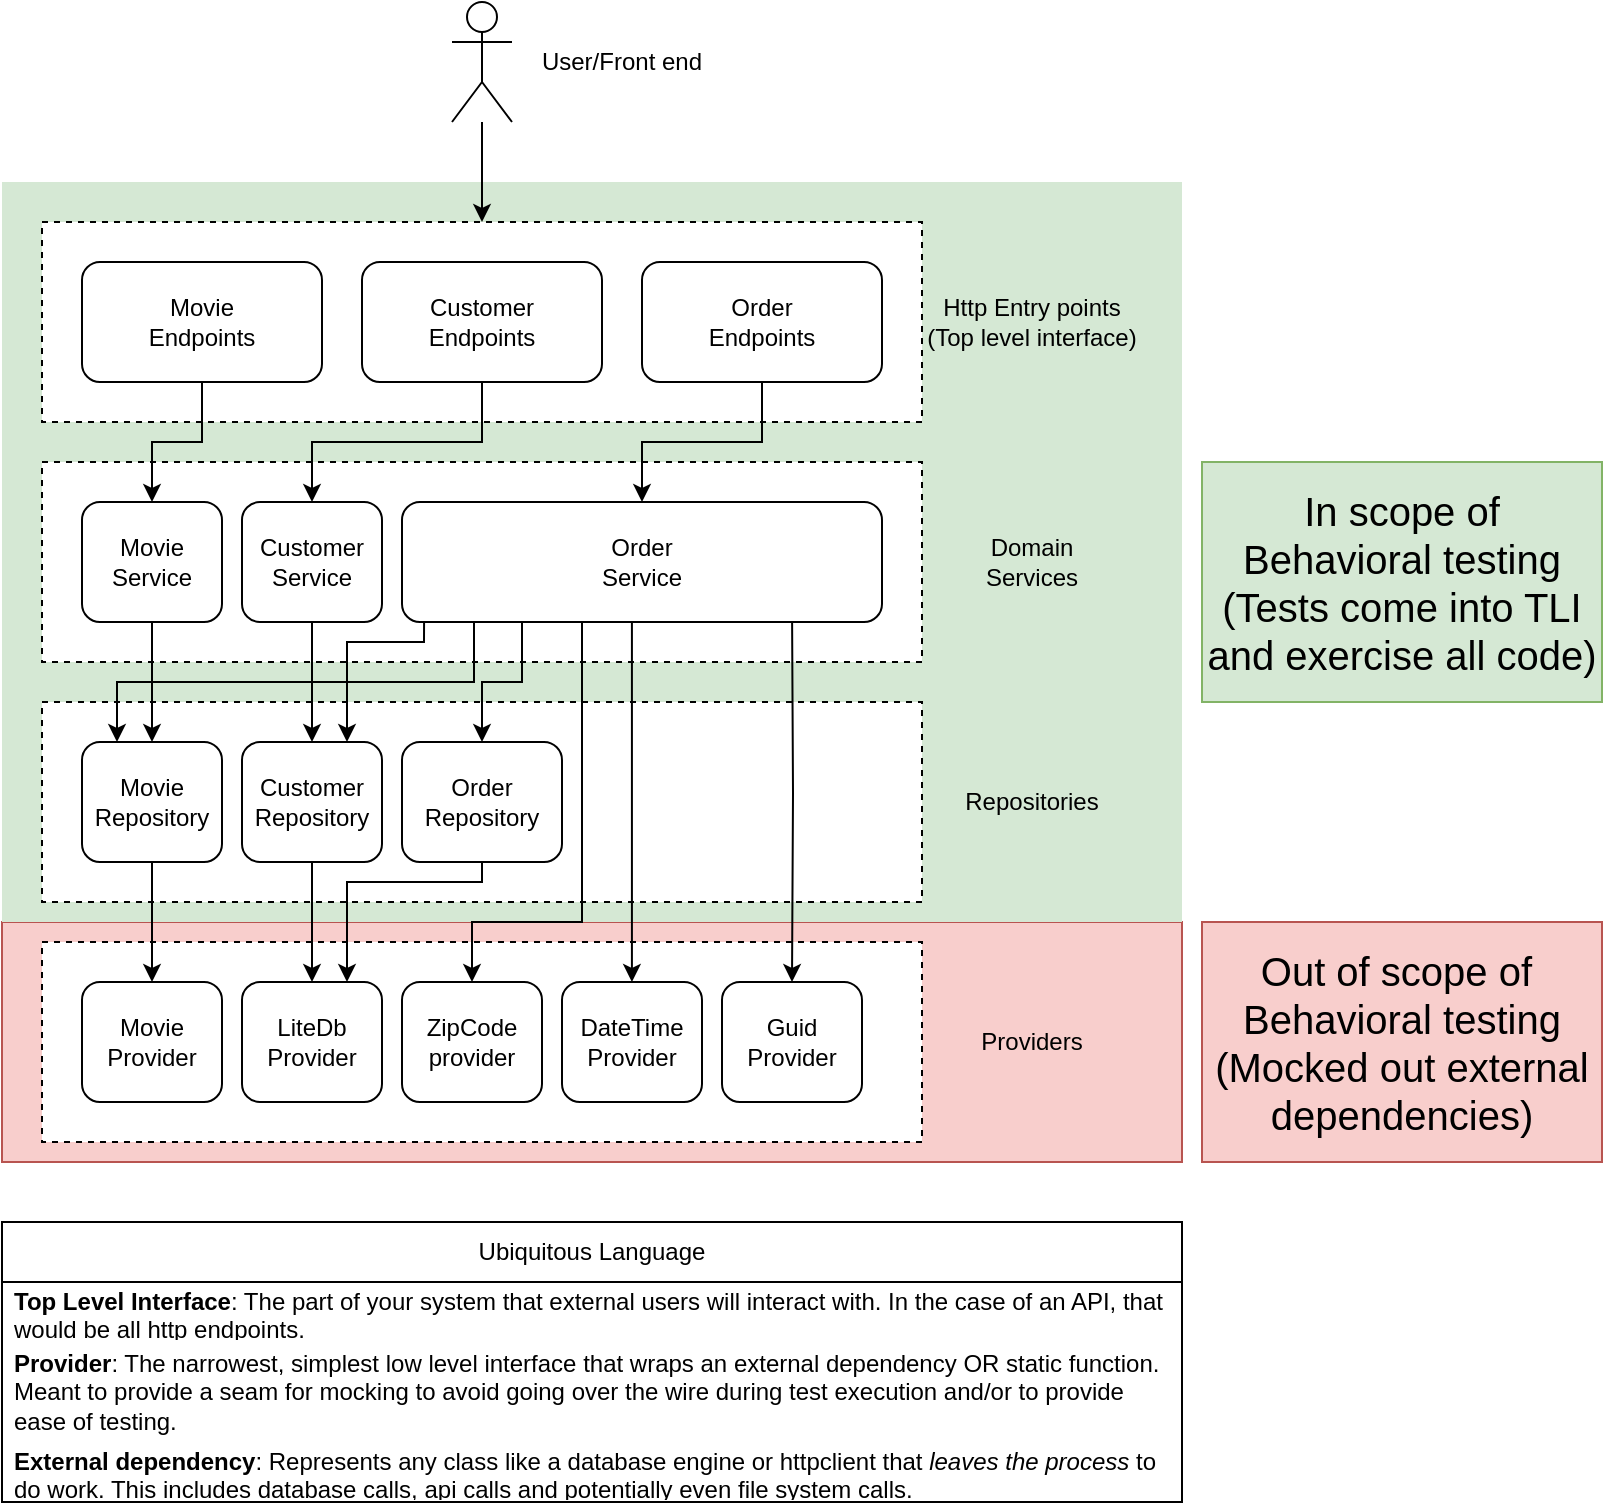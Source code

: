 <mxfile version="21.7.5" type="device">
  <diagram name="Page-1" id="IoPpHK88d9tb8Y8sXk49">
    <mxGraphModel dx="1098" dy="828" grid="1" gridSize="10" guides="1" tooltips="1" connect="1" arrows="1" fold="1" page="1" pageScale="1" pageWidth="850" pageHeight="1100" math="0" shadow="0">
      <root>
        <mxCell id="0" />
        <mxCell id="1" parent="0" />
        <mxCell id="Hkp_8zU4-oMT6j2YoIgF-39" value="" style="rounded=0;whiteSpace=wrap;html=1;fillColor=#f8cecc;strokeColor=#b85450;" parent="1" vertex="1">
          <mxGeometry x="20" y="470" width="590" height="120" as="geometry" />
        </mxCell>
        <mxCell id="Hkp_8zU4-oMT6j2YoIgF-38" value="" style="rounded=0;whiteSpace=wrap;html=1;fillColor=#d5e8d4;strokeColor=none;" parent="1" vertex="1">
          <mxGeometry x="20" y="100" width="590" height="370" as="geometry" />
        </mxCell>
        <mxCell id="Hkp_8zU4-oMT6j2YoIgF-25" value="" style="rounded=0;whiteSpace=wrap;html=1;dashed=1;" parent="1" vertex="1">
          <mxGeometry x="40" y="480" width="440" height="100" as="geometry" />
        </mxCell>
        <mxCell id="Hkp_8zU4-oMT6j2YoIgF-12" value="" style="rounded=0;whiteSpace=wrap;html=1;dashed=1;" parent="1" vertex="1">
          <mxGeometry x="40" y="240" width="440" height="100" as="geometry" />
        </mxCell>
        <mxCell id="Hkp_8zU4-oMT6j2YoIgF-14" value="" style="rounded=0;whiteSpace=wrap;html=1;dashed=1;" parent="1" vertex="1">
          <mxGeometry x="40" y="360" width="440" height="100" as="geometry" />
        </mxCell>
        <mxCell id="Hkp_8zU4-oMT6j2YoIgF-4" value="" style="rounded=0;whiteSpace=wrap;html=1;dashed=1;" parent="1" vertex="1">
          <mxGeometry x="40" y="120" width="440" height="100" as="geometry" />
        </mxCell>
        <mxCell id="LZtieASuyHuKORmjC_yA-2" value="" style="edgeStyle=orthogonalEdgeStyle;rounded=0;orthogonalLoop=1;jettySize=auto;html=1;entryX=0.5;entryY=0;entryDx=0;entryDy=0;" parent="1" source="Hkp_8zU4-oMT6j2YoIgF-1" target="Hkp_8zU4-oMT6j2YoIgF-9" edge="1">
          <mxGeometry relative="1" as="geometry" />
        </mxCell>
        <mxCell id="Hkp_8zU4-oMT6j2YoIgF-1" value="Customer&lt;br&gt;Endpoints" style="rounded=1;whiteSpace=wrap;html=1;" parent="1" vertex="1">
          <mxGeometry x="200" y="140" width="120" height="60" as="geometry" />
        </mxCell>
        <mxCell id="LZtieASuyHuKORmjC_yA-1" value="" style="edgeStyle=orthogonalEdgeStyle;rounded=0;orthogonalLoop=1;jettySize=auto;html=1;" parent="1" source="Hkp_8zU4-oMT6j2YoIgF-2" target="Hkp_8zU4-oMT6j2YoIgF-10" edge="1">
          <mxGeometry relative="1" as="geometry" />
        </mxCell>
        <mxCell id="Hkp_8zU4-oMT6j2YoIgF-2" value="Movie&lt;br&gt;Endpoints" style="rounded=1;whiteSpace=wrap;html=1;" parent="1" vertex="1">
          <mxGeometry x="60" y="140" width="120" height="60" as="geometry" />
        </mxCell>
        <mxCell id="LZtieASuyHuKORmjC_yA-3" value="" style="edgeStyle=orthogonalEdgeStyle;rounded=0;orthogonalLoop=1;jettySize=auto;html=1;" parent="1" source="Hkp_8zU4-oMT6j2YoIgF-3" target="Hkp_8zU4-oMT6j2YoIgF-11" edge="1">
          <mxGeometry relative="1" as="geometry" />
        </mxCell>
        <mxCell id="Hkp_8zU4-oMT6j2YoIgF-3" value="Order&lt;br&gt;Endpoints" style="rounded=1;whiteSpace=wrap;html=1;" parent="1" vertex="1">
          <mxGeometry x="340" y="140" width="120" height="60" as="geometry" />
        </mxCell>
        <mxCell id="Hkp_8zU4-oMT6j2YoIgF-7" value="" style="edgeStyle=orthogonalEdgeStyle;rounded=0;orthogonalLoop=1;jettySize=auto;html=1;" parent="1" source="Hkp_8zU4-oMT6j2YoIgF-5" edge="1">
          <mxGeometry relative="1" as="geometry">
            <mxPoint x="260" y="120" as="targetPoint" />
          </mxGeometry>
        </mxCell>
        <mxCell id="Hkp_8zU4-oMT6j2YoIgF-5" value="" style="shape=umlActor;verticalLabelPosition=bottom;verticalAlign=top;html=1;outlineConnect=0;" parent="1" vertex="1">
          <mxGeometry x="245" y="10" width="30" height="60" as="geometry" />
        </mxCell>
        <mxCell id="Hkp_8zU4-oMT6j2YoIgF-8" value="Http Entry points&lt;br&gt;(Top level interface)" style="text;html=1;strokeColor=none;fillColor=none;align=center;verticalAlign=middle;whiteSpace=wrap;rounded=0;" parent="1" vertex="1">
          <mxGeometry x="480" y="155" width="110" height="30" as="geometry" />
        </mxCell>
        <mxCell id="Hkp_8zU4-oMT6j2YoIgF-20" value="" style="edgeStyle=orthogonalEdgeStyle;rounded=0;orthogonalLoop=1;jettySize=auto;html=1;" parent="1" source="Hkp_8zU4-oMT6j2YoIgF-9" target="Hkp_8zU4-oMT6j2YoIgF-15" edge="1">
          <mxGeometry relative="1" as="geometry" />
        </mxCell>
        <mxCell id="Hkp_8zU4-oMT6j2YoIgF-9" value="Customer&lt;br&gt;Service" style="rounded=1;whiteSpace=wrap;html=1;" parent="1" vertex="1">
          <mxGeometry x="140" y="260" width="70" height="60" as="geometry" />
        </mxCell>
        <mxCell id="Hkp_8zU4-oMT6j2YoIgF-19" value="" style="edgeStyle=orthogonalEdgeStyle;rounded=0;orthogonalLoop=1;jettySize=auto;html=1;" parent="1" source="Hkp_8zU4-oMT6j2YoIgF-10" target="Hkp_8zU4-oMT6j2YoIgF-16" edge="1">
          <mxGeometry relative="1" as="geometry" />
        </mxCell>
        <mxCell id="Hkp_8zU4-oMT6j2YoIgF-10" value="Movie &lt;br&gt;Service" style="rounded=1;whiteSpace=wrap;html=1;" parent="1" vertex="1">
          <mxGeometry x="60" y="260" width="70" height="60" as="geometry" />
        </mxCell>
        <mxCell id="Hkp_8zU4-oMT6j2YoIgF-21" value="" style="edgeStyle=orthogonalEdgeStyle;rounded=0;orthogonalLoop=1;jettySize=auto;html=1;exitX=0.25;exitY=1;exitDx=0;exitDy=0;" parent="1" source="Hkp_8zU4-oMT6j2YoIgF-11" target="Hkp_8zU4-oMT6j2YoIgF-17" edge="1">
          <mxGeometry relative="1" as="geometry" />
        </mxCell>
        <mxCell id="Hkp_8zU4-oMT6j2YoIgF-35" style="edgeStyle=orthogonalEdgeStyle;rounded=0;orthogonalLoop=1;jettySize=auto;html=1;exitX=0.479;exitY=0.833;exitDx=0;exitDy=0;exitPerimeter=0;" parent="1" source="Hkp_8zU4-oMT6j2YoIgF-11" target="Hkp_8zU4-oMT6j2YoIgF-30" edge="1">
          <mxGeometry relative="1" as="geometry">
            <mxPoint x="580" y="350" as="sourcePoint" />
          </mxGeometry>
        </mxCell>
        <mxCell id="Hkp_8zU4-oMT6j2YoIgF-36" style="edgeStyle=orthogonalEdgeStyle;rounded=0;orthogonalLoop=1;jettySize=auto;html=1;" parent="1" target="Hkp_8zU4-oMT6j2YoIgF-31" edge="1">
          <mxGeometry relative="1" as="geometry">
            <mxPoint x="415" y="310" as="sourcePoint" />
          </mxGeometry>
        </mxCell>
        <mxCell id="Hkp_8zU4-oMT6j2YoIgF-37" style="edgeStyle=orthogonalEdgeStyle;rounded=0;orthogonalLoop=1;jettySize=auto;html=1;exitX=0.375;exitY=1;exitDx=0;exitDy=0;exitPerimeter=0;" parent="1" source="Hkp_8zU4-oMT6j2YoIgF-11" target="Hkp_8zU4-oMT6j2YoIgF-28" edge="1">
          <mxGeometry relative="1" as="geometry">
            <Array as="points">
              <mxPoint x="310" y="470" />
              <mxPoint x="255" y="470" />
            </Array>
          </mxGeometry>
        </mxCell>
        <mxCell id="Hkp_8zU4-oMT6j2YoIgF-11" value="Order&lt;br&gt;Service" style="rounded=1;whiteSpace=wrap;html=1;" parent="1" vertex="1">
          <mxGeometry x="220" y="260" width="240" height="60" as="geometry" />
        </mxCell>
        <mxCell id="Hkp_8zU4-oMT6j2YoIgF-13" value="Domain&lt;br&gt;Services" style="text;html=1;strokeColor=none;fillColor=none;align=center;verticalAlign=middle;whiteSpace=wrap;rounded=0;dashed=1;" parent="1" vertex="1">
          <mxGeometry x="480" y="275" width="110" height="30" as="geometry" />
        </mxCell>
        <mxCell id="Hkp_8zU4-oMT6j2YoIgF-33" value="" style="edgeStyle=orthogonalEdgeStyle;rounded=0;orthogonalLoop=1;jettySize=auto;html=1;" parent="1" source="Hkp_8zU4-oMT6j2YoIgF-15" target="Hkp_8zU4-oMT6j2YoIgF-26" edge="1">
          <mxGeometry relative="1" as="geometry" />
        </mxCell>
        <mxCell id="Hkp_8zU4-oMT6j2YoIgF-15" value="Customer&lt;br&gt;Repository" style="rounded=1;whiteSpace=wrap;html=1;" parent="1" vertex="1">
          <mxGeometry x="140" y="380" width="70" height="60" as="geometry" />
        </mxCell>
        <mxCell id="Hkp_8zU4-oMT6j2YoIgF-32" value="" style="edgeStyle=orthogonalEdgeStyle;rounded=0;orthogonalLoop=1;jettySize=auto;html=1;" parent="1" source="Hkp_8zU4-oMT6j2YoIgF-16" target="Hkp_8zU4-oMT6j2YoIgF-27" edge="1">
          <mxGeometry relative="1" as="geometry" />
        </mxCell>
        <mxCell id="Hkp_8zU4-oMT6j2YoIgF-16" value="Movie&lt;br&gt;Repository" style="rounded=1;whiteSpace=wrap;html=1;" parent="1" vertex="1">
          <mxGeometry x="60" y="380" width="70" height="60" as="geometry" />
        </mxCell>
        <mxCell id="Hkp_8zU4-oMT6j2YoIgF-34" value="" style="edgeStyle=orthogonalEdgeStyle;rounded=0;orthogonalLoop=1;jettySize=auto;html=1;entryX=0.75;entryY=0;entryDx=0;entryDy=0;" parent="1" source="Hkp_8zU4-oMT6j2YoIgF-17" target="Hkp_8zU4-oMT6j2YoIgF-26" edge="1">
          <mxGeometry relative="1" as="geometry">
            <Array as="points">
              <mxPoint x="260" y="450" />
              <mxPoint x="193" y="450" />
            </Array>
          </mxGeometry>
        </mxCell>
        <mxCell id="Hkp_8zU4-oMT6j2YoIgF-17" value="Order&lt;br&gt;Repository" style="rounded=1;whiteSpace=wrap;html=1;" parent="1" vertex="1">
          <mxGeometry x="220" y="380" width="80" height="60" as="geometry" />
        </mxCell>
        <mxCell id="Hkp_8zU4-oMT6j2YoIgF-18" value="Repositories" style="text;html=1;strokeColor=none;fillColor=none;align=center;verticalAlign=middle;whiteSpace=wrap;rounded=0;" parent="1" vertex="1">
          <mxGeometry x="480" y="395" width="110" height="30" as="geometry" />
        </mxCell>
        <mxCell id="Hkp_8zU4-oMT6j2YoIgF-22" value="" style="edgeStyle=orthogonalEdgeStyle;rounded=0;orthogonalLoop=1;jettySize=auto;html=1;entryX=0.25;entryY=0;entryDx=0;entryDy=0;" parent="1" source="Hkp_8zU4-oMT6j2YoIgF-11" target="Hkp_8zU4-oMT6j2YoIgF-16" edge="1">
          <mxGeometry relative="1" as="geometry">
            <mxPoint x="410" y="330" as="sourcePoint" />
            <mxPoint x="410" y="390" as="targetPoint" />
            <Array as="points">
              <mxPoint x="256" y="350" />
              <mxPoint x="78" y="350" />
            </Array>
          </mxGeometry>
        </mxCell>
        <mxCell id="Hkp_8zU4-oMT6j2YoIgF-23" value="" style="edgeStyle=orthogonalEdgeStyle;rounded=0;orthogonalLoop=1;jettySize=auto;html=1;exitX=0.046;exitY=1;exitDx=0;exitDy=0;exitPerimeter=0;entryX=0.75;entryY=0;entryDx=0;entryDy=0;" parent="1" source="Hkp_8zU4-oMT6j2YoIgF-11" target="Hkp_8zU4-oMT6j2YoIgF-15" edge="1">
          <mxGeometry relative="1" as="geometry">
            <mxPoint x="350" y="330" as="sourcePoint" />
            <mxPoint x="410" y="390" as="targetPoint" />
            <Array as="points">
              <mxPoint x="231" y="330" />
              <mxPoint x="193" y="330" />
            </Array>
          </mxGeometry>
        </mxCell>
        <mxCell id="Hkp_8zU4-oMT6j2YoIgF-24" value="User/Front end" style="text;html=1;strokeColor=none;fillColor=none;align=center;verticalAlign=middle;whiteSpace=wrap;rounded=0;" parent="1" vertex="1">
          <mxGeometry x="280" y="25" width="100" height="30" as="geometry" />
        </mxCell>
        <mxCell id="Hkp_8zU4-oMT6j2YoIgF-26" value="LiteDb&lt;br&gt;Provider" style="rounded=1;whiteSpace=wrap;html=1;" parent="1" vertex="1">
          <mxGeometry x="140" y="500" width="70" height="60" as="geometry" />
        </mxCell>
        <mxCell id="Hkp_8zU4-oMT6j2YoIgF-27" value="Movie&lt;br&gt;Provider" style="rounded=1;whiteSpace=wrap;html=1;" parent="1" vertex="1">
          <mxGeometry x="60" y="500" width="70" height="60" as="geometry" />
        </mxCell>
        <mxCell id="Hkp_8zU4-oMT6j2YoIgF-28" value="ZipCode&lt;br&gt;provider" style="rounded=1;whiteSpace=wrap;html=1;" parent="1" vertex="1">
          <mxGeometry x="220" y="500" width="70" height="60" as="geometry" />
        </mxCell>
        <mxCell id="Hkp_8zU4-oMT6j2YoIgF-29" value="Providers" style="text;html=1;strokeColor=none;fillColor=none;align=center;verticalAlign=middle;whiteSpace=wrap;rounded=0;" parent="1" vertex="1">
          <mxGeometry x="480" y="515" width="110" height="30" as="geometry" />
        </mxCell>
        <mxCell id="Hkp_8zU4-oMT6j2YoIgF-30" value="DateTime&lt;br&gt;Provider" style="rounded=1;whiteSpace=wrap;html=1;" parent="1" vertex="1">
          <mxGeometry x="300" y="500" width="70" height="60" as="geometry" />
        </mxCell>
        <mxCell id="Hkp_8zU4-oMT6j2YoIgF-31" value="Guid&lt;br&gt;Provider" style="rounded=1;whiteSpace=wrap;html=1;" parent="1" vertex="1">
          <mxGeometry x="380" y="500" width="70" height="60" as="geometry" />
        </mxCell>
        <mxCell id="Hkp_8zU4-oMT6j2YoIgF-40" value="&lt;span style=&quot;font-size: 20px;&quot;&gt;In scope of&lt;br&gt;Behavioral testing&lt;br&gt;(Tests come into TLI and exercise all code)&lt;br&gt;&lt;/span&gt;" style="text;html=1;strokeColor=#82b366;fillColor=#d5e8d4;align=center;verticalAlign=middle;whiteSpace=wrap;rounded=0;" parent="1" vertex="1">
          <mxGeometry x="620" y="240" width="200" height="120" as="geometry" />
        </mxCell>
        <mxCell id="Hkp_8zU4-oMT6j2YoIgF-41" value="&lt;span style=&quot;font-size: 20px;&quot;&gt;Out of scope of&amp;nbsp;&lt;br&gt;Behavioral testing&lt;br&gt;(Mocked out external dependencies)&lt;br&gt;&lt;/span&gt;" style="text;html=1;strokeColor=#b85450;fillColor=#f8cecc;align=center;verticalAlign=middle;whiteSpace=wrap;rounded=0;" parent="1" vertex="1">
          <mxGeometry x="620" y="470" width="200" height="120" as="geometry" />
        </mxCell>
        <mxCell id="Hkp_8zU4-oMT6j2YoIgF-42" value="Ubiquitous Language" style="swimlane;fontStyle=0;childLayout=stackLayout;horizontal=1;startSize=30;horizontalStack=0;resizeParent=1;resizeParentMax=0;resizeLast=0;collapsible=1;marginBottom=0;whiteSpace=wrap;html=1;" parent="1" vertex="1">
          <mxGeometry x="20" y="620" width="590" height="140" as="geometry" />
        </mxCell>
        <mxCell id="Hkp_8zU4-oMT6j2YoIgF-43" value="&lt;b&gt;Top Level Interface&lt;/b&gt;: The part of your system that external users will interact with. In the case of an API, that would be all http endpoints." style="text;strokeColor=none;fillColor=none;align=left;verticalAlign=middle;spacingLeft=4;spacingRight=4;overflow=hidden;points=[[0,0.5],[1,0.5]];portConstraint=eastwest;rotatable=0;whiteSpace=wrap;html=1;" parent="Hkp_8zU4-oMT6j2YoIgF-42" vertex="1">
          <mxGeometry y="30" width="590" height="30" as="geometry" />
        </mxCell>
        <mxCell id="Hkp_8zU4-oMT6j2YoIgF-44" value="&lt;b&gt;Provider&lt;/b&gt;: The narrowest, simplest low level interface that wraps an external dependency OR static function. Meant to provide a seam for mocking to avoid going over the wire during test execution and/or to provide ease of testing." style="text;strokeColor=none;fillColor=none;align=left;verticalAlign=middle;spacingLeft=4;spacingRight=4;overflow=hidden;points=[[0,0.5],[1,0.5]];portConstraint=eastwest;rotatable=0;whiteSpace=wrap;html=1;" parent="Hkp_8zU4-oMT6j2YoIgF-42" vertex="1">
          <mxGeometry y="60" width="590" height="50" as="geometry" />
        </mxCell>
        <mxCell id="Hkp_8zU4-oMT6j2YoIgF-45" value="&lt;b&gt;External dependency&lt;/b&gt;: Represents any class like a database engine or httpclient that &lt;i&gt;leaves the process &lt;/i&gt;to do work. This includes database calls, api calls and potentially even file system calls.&amp;nbsp;" style="text;strokeColor=none;fillColor=none;align=left;verticalAlign=middle;spacingLeft=4;spacingRight=4;overflow=hidden;points=[[0,0.5],[1,0.5]];portConstraint=eastwest;rotatable=0;whiteSpace=wrap;html=1;" parent="Hkp_8zU4-oMT6j2YoIgF-42" vertex="1">
          <mxGeometry y="110" width="590" height="30" as="geometry" />
        </mxCell>
      </root>
    </mxGraphModel>
  </diagram>
</mxfile>

